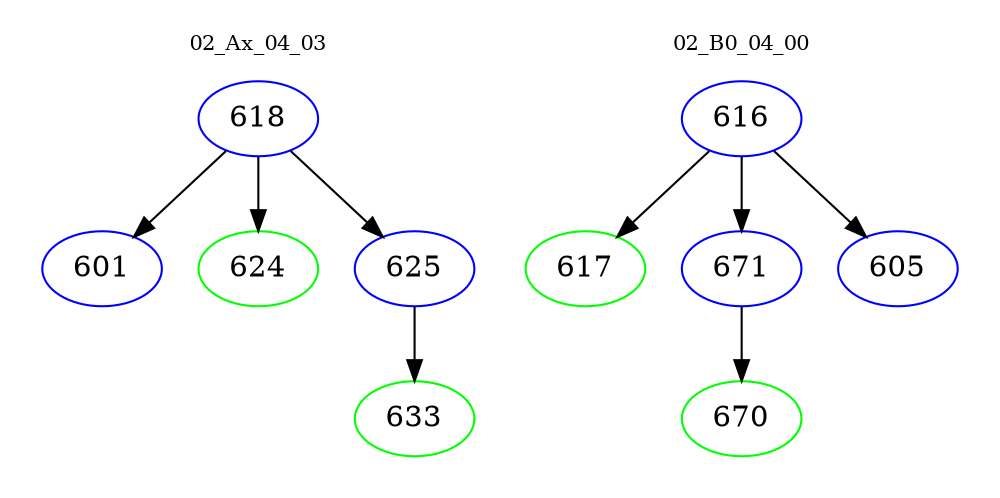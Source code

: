 digraph{
subgraph cluster_0 {
color = white
label = "02_Ax_04_03";
fontsize=10;
T0_618 [label="618", color="blue"]
T0_618 -> T0_601 [color="black"]
T0_601 [label="601", color="blue"]
T0_618 -> T0_624 [color="black"]
T0_624 [label="624", color="green"]
T0_618 -> T0_625 [color="black"]
T0_625 [label="625", color="blue"]
T0_625 -> T0_633 [color="black"]
T0_633 [label="633", color="green"]
}
subgraph cluster_1 {
color = white
label = "02_B0_04_00";
fontsize=10;
T1_616 [label="616", color="blue"]
T1_616 -> T1_617 [color="black"]
T1_617 [label="617", color="green"]
T1_616 -> T1_671 [color="black"]
T1_671 [label="671", color="blue"]
T1_671 -> T1_670 [color="black"]
T1_670 [label="670", color="green"]
T1_616 -> T1_605 [color="black"]
T1_605 [label="605", color="blue"]
}
}
